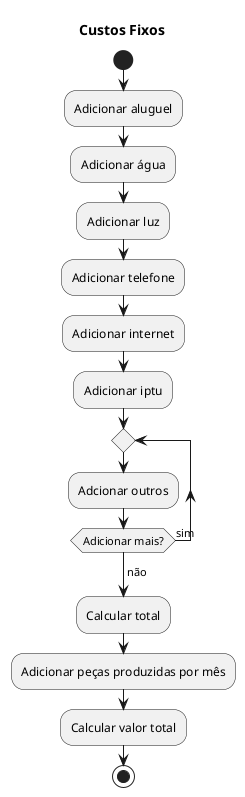 @startuml Custos Fixos
title Custos Fixos

start
:Adicionar aluguel;
:Adicionar água;
:Adicionar luz;
:Adicionar telefone;
:Adicionar internet;
:Adicionar iptu;
repeat
    :Adcionar outros;
repeat while (Adicionar mais?) is (sim)
->não;
:Calcular total;
:Adicionar peças produzidas por mês;
:Calcular valor total;
stop

@enduml